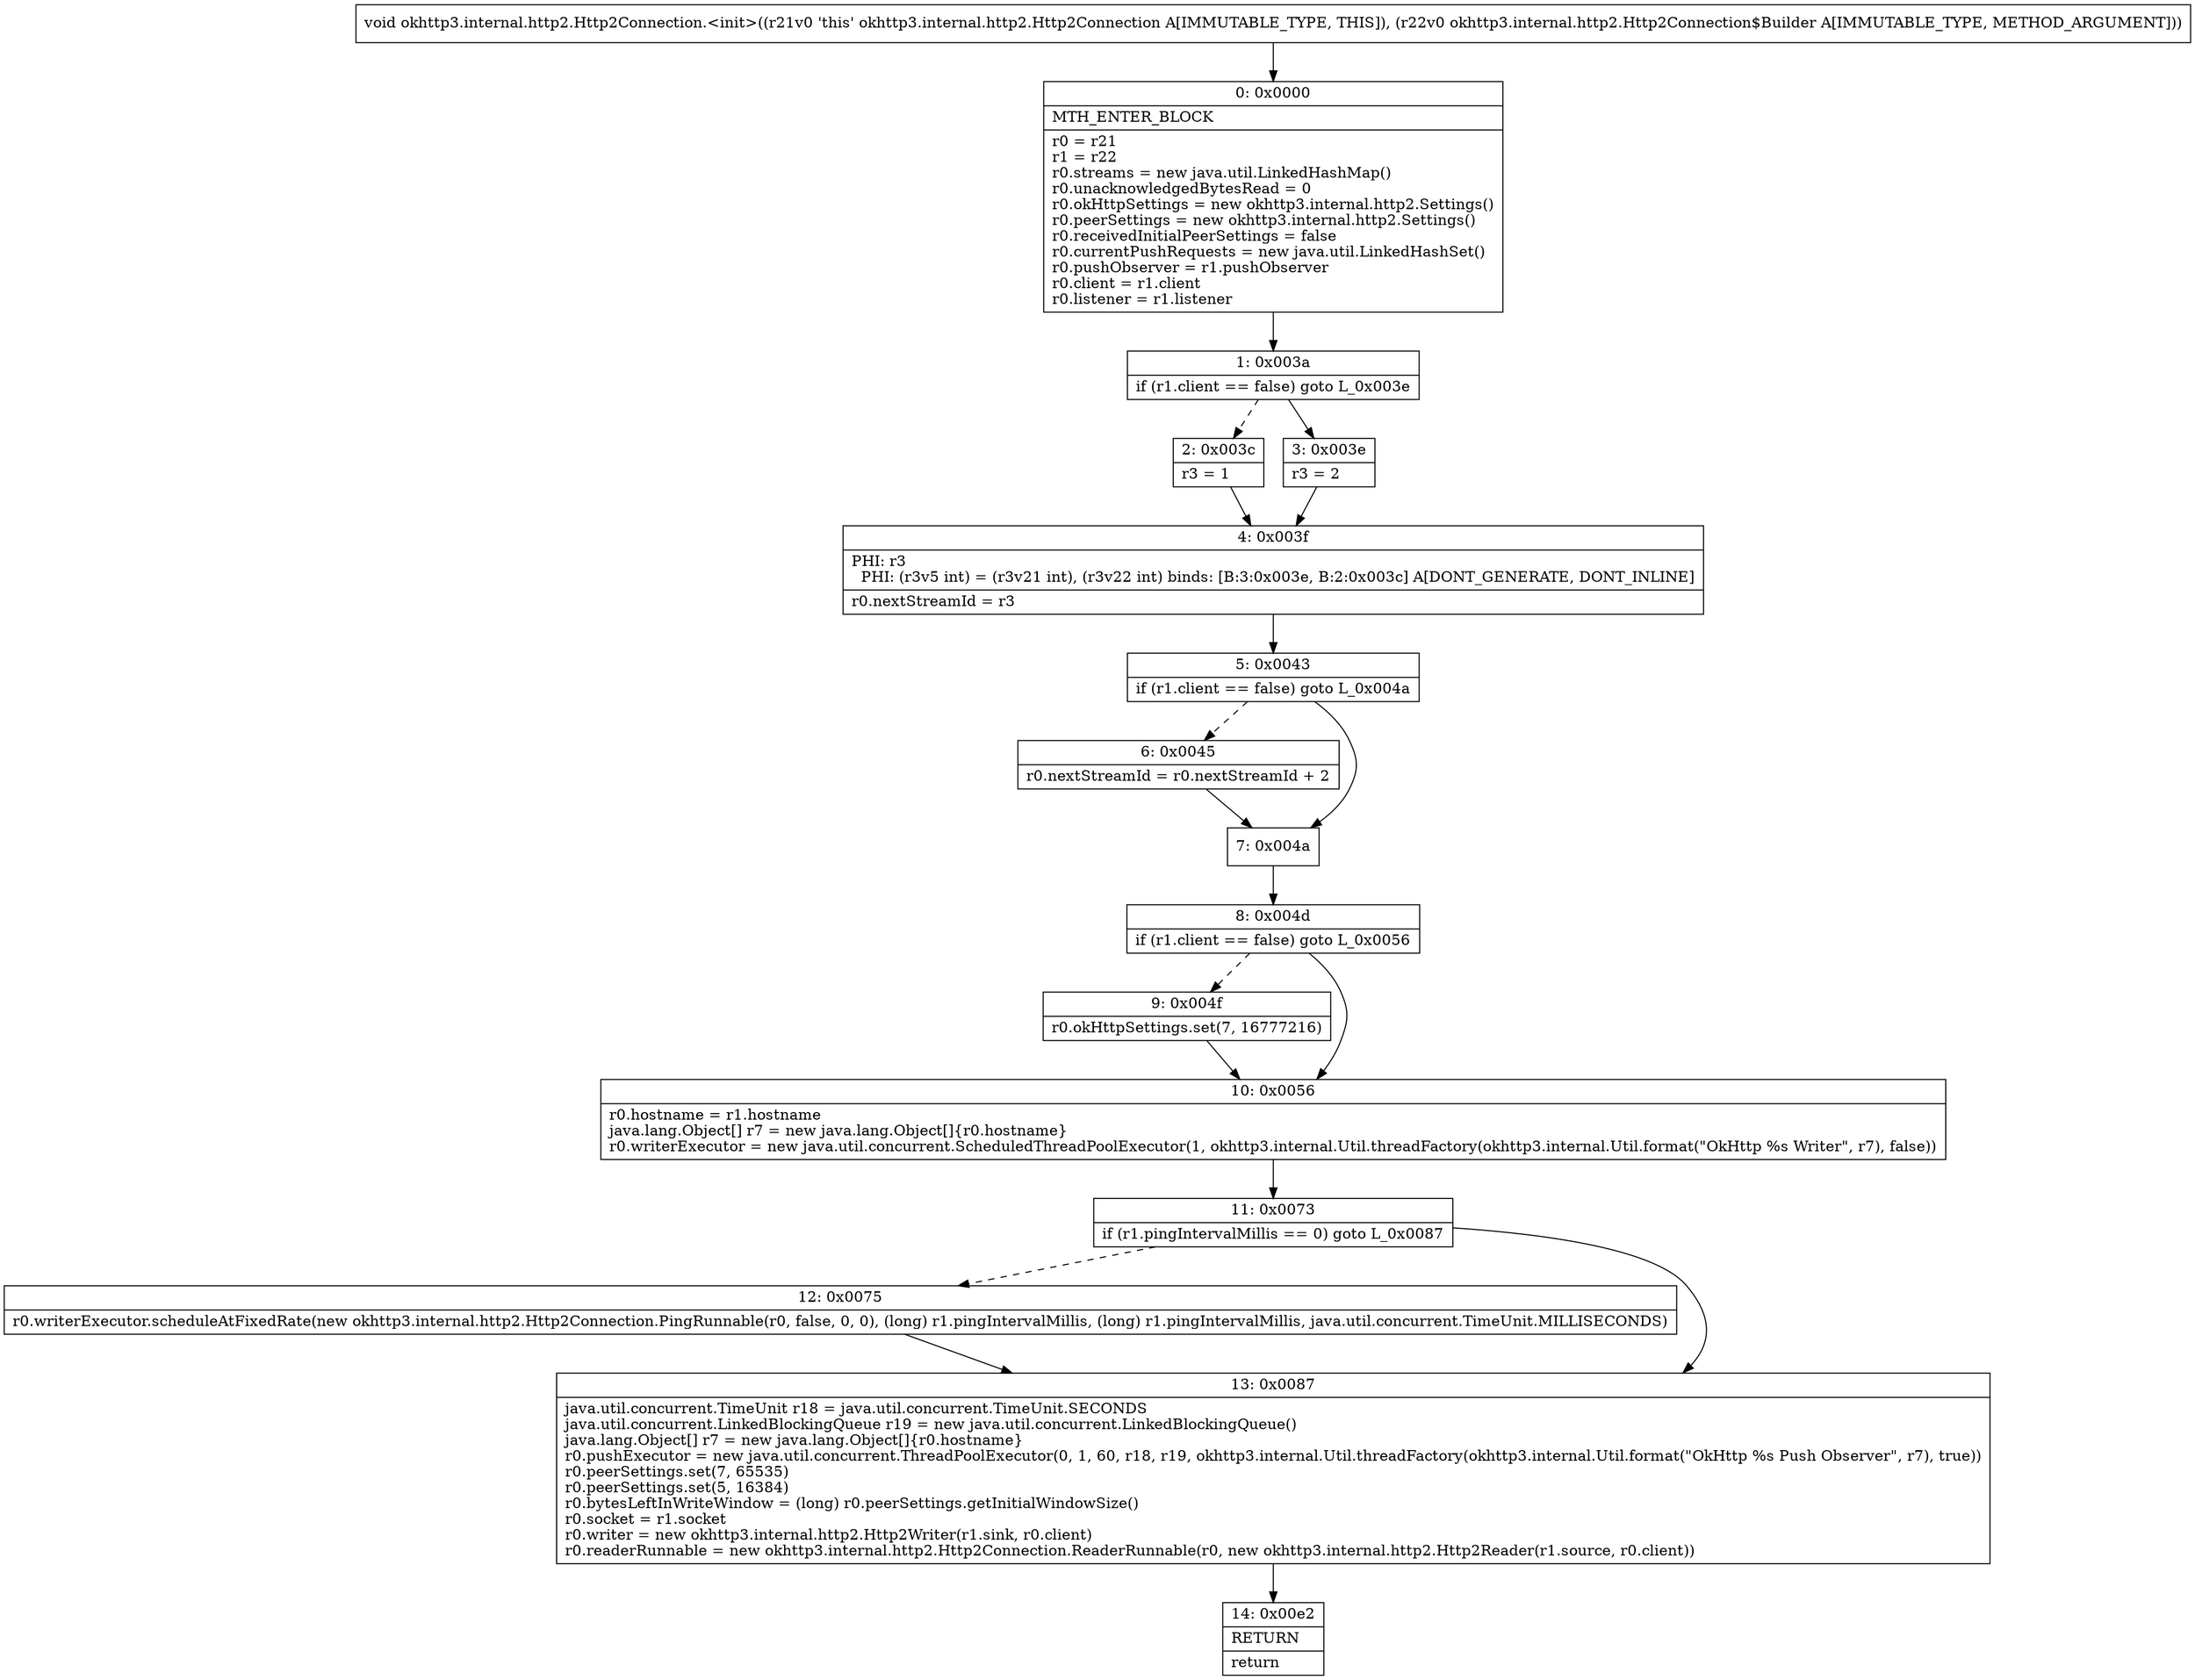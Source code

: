 digraph "CFG forokhttp3.internal.http2.Http2Connection.\<init\>(Lokhttp3\/internal\/http2\/Http2Connection$Builder;)V" {
Node_0 [shape=record,label="{0\:\ 0x0000|MTH_ENTER_BLOCK\l|r0 = r21\lr1 = r22\lr0.streams = new java.util.LinkedHashMap()\lr0.unacknowledgedBytesRead = 0\lr0.okHttpSettings = new okhttp3.internal.http2.Settings()\lr0.peerSettings = new okhttp3.internal.http2.Settings()\lr0.receivedInitialPeerSettings = false\lr0.currentPushRequests = new java.util.LinkedHashSet()\lr0.pushObserver = r1.pushObserver\lr0.client = r1.client\lr0.listener = r1.listener\l}"];
Node_1 [shape=record,label="{1\:\ 0x003a|if (r1.client == false) goto L_0x003e\l}"];
Node_2 [shape=record,label="{2\:\ 0x003c|r3 = 1\l}"];
Node_3 [shape=record,label="{3\:\ 0x003e|r3 = 2\l}"];
Node_4 [shape=record,label="{4\:\ 0x003f|PHI: r3 \l  PHI: (r3v5 int) = (r3v21 int), (r3v22 int) binds: [B:3:0x003e, B:2:0x003c] A[DONT_GENERATE, DONT_INLINE]\l|r0.nextStreamId = r3\l}"];
Node_5 [shape=record,label="{5\:\ 0x0043|if (r1.client == false) goto L_0x004a\l}"];
Node_6 [shape=record,label="{6\:\ 0x0045|r0.nextStreamId = r0.nextStreamId + 2\l}"];
Node_7 [shape=record,label="{7\:\ 0x004a}"];
Node_8 [shape=record,label="{8\:\ 0x004d|if (r1.client == false) goto L_0x0056\l}"];
Node_9 [shape=record,label="{9\:\ 0x004f|r0.okHttpSettings.set(7, 16777216)\l}"];
Node_10 [shape=record,label="{10\:\ 0x0056|r0.hostname = r1.hostname\ljava.lang.Object[] r7 = new java.lang.Object[]\{r0.hostname\}\lr0.writerExecutor = new java.util.concurrent.ScheduledThreadPoolExecutor(1, okhttp3.internal.Util.threadFactory(okhttp3.internal.Util.format(\"OkHttp %s Writer\", r7), false))\l}"];
Node_11 [shape=record,label="{11\:\ 0x0073|if (r1.pingIntervalMillis == 0) goto L_0x0087\l}"];
Node_12 [shape=record,label="{12\:\ 0x0075|r0.writerExecutor.scheduleAtFixedRate(new okhttp3.internal.http2.Http2Connection.PingRunnable(r0, false, 0, 0), (long) r1.pingIntervalMillis, (long) r1.pingIntervalMillis, java.util.concurrent.TimeUnit.MILLISECONDS)\l}"];
Node_13 [shape=record,label="{13\:\ 0x0087|java.util.concurrent.TimeUnit r18 = java.util.concurrent.TimeUnit.SECONDS\ljava.util.concurrent.LinkedBlockingQueue r19 = new java.util.concurrent.LinkedBlockingQueue()\ljava.lang.Object[] r7 = new java.lang.Object[]\{r0.hostname\}\lr0.pushExecutor = new java.util.concurrent.ThreadPoolExecutor(0, 1, 60, r18, r19, okhttp3.internal.Util.threadFactory(okhttp3.internal.Util.format(\"OkHttp %s Push Observer\", r7), true))\lr0.peerSettings.set(7, 65535)\lr0.peerSettings.set(5, 16384)\lr0.bytesLeftInWriteWindow = (long) r0.peerSettings.getInitialWindowSize()\lr0.socket = r1.socket\lr0.writer = new okhttp3.internal.http2.Http2Writer(r1.sink, r0.client)\lr0.readerRunnable = new okhttp3.internal.http2.Http2Connection.ReaderRunnable(r0, new okhttp3.internal.http2.Http2Reader(r1.source, r0.client))\l}"];
Node_14 [shape=record,label="{14\:\ 0x00e2|RETURN\l|return\l}"];
MethodNode[shape=record,label="{void okhttp3.internal.http2.Http2Connection.\<init\>((r21v0 'this' okhttp3.internal.http2.Http2Connection A[IMMUTABLE_TYPE, THIS]), (r22v0 okhttp3.internal.http2.Http2Connection$Builder A[IMMUTABLE_TYPE, METHOD_ARGUMENT])) }"];
MethodNode -> Node_0;
Node_0 -> Node_1;
Node_1 -> Node_2[style=dashed];
Node_1 -> Node_3;
Node_2 -> Node_4;
Node_3 -> Node_4;
Node_4 -> Node_5;
Node_5 -> Node_6[style=dashed];
Node_5 -> Node_7;
Node_6 -> Node_7;
Node_7 -> Node_8;
Node_8 -> Node_9[style=dashed];
Node_8 -> Node_10;
Node_9 -> Node_10;
Node_10 -> Node_11;
Node_11 -> Node_12[style=dashed];
Node_11 -> Node_13;
Node_12 -> Node_13;
Node_13 -> Node_14;
}

